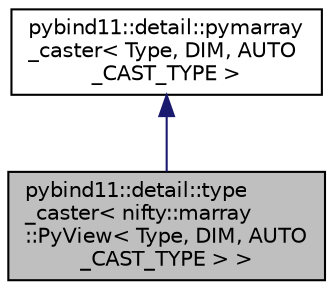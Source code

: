 digraph "pybind11::detail::type_caster&lt; nifty::marray::PyView&lt; Type, DIM, AUTO_CAST_TYPE &gt; &gt;"
{
  edge [fontname="Helvetica",fontsize="10",labelfontname="Helvetica",labelfontsize="10"];
  node [fontname="Helvetica",fontsize="10",shape=record];
  Node1 [label="pybind11::detail::type\l_caster\< nifty::marray\l::PyView\< Type, DIM, AUTO\l_CAST_TYPE \> \>",height=0.2,width=0.4,color="black", fillcolor="grey75", style="filled", fontcolor="black"];
  Node2 -> Node1 [dir="back",color="midnightblue",fontsize="10",style="solid",fontname="Helvetica"];
  Node2 [label="pybind11::detail::pymarray\l_caster\< Type, DIM, AUTO\l_CAST_TYPE \>",height=0.2,width=0.4,color="black", fillcolor="white", style="filled",URL="$structpybind11_1_1detail_1_1pymarray__caster.html"];
}
